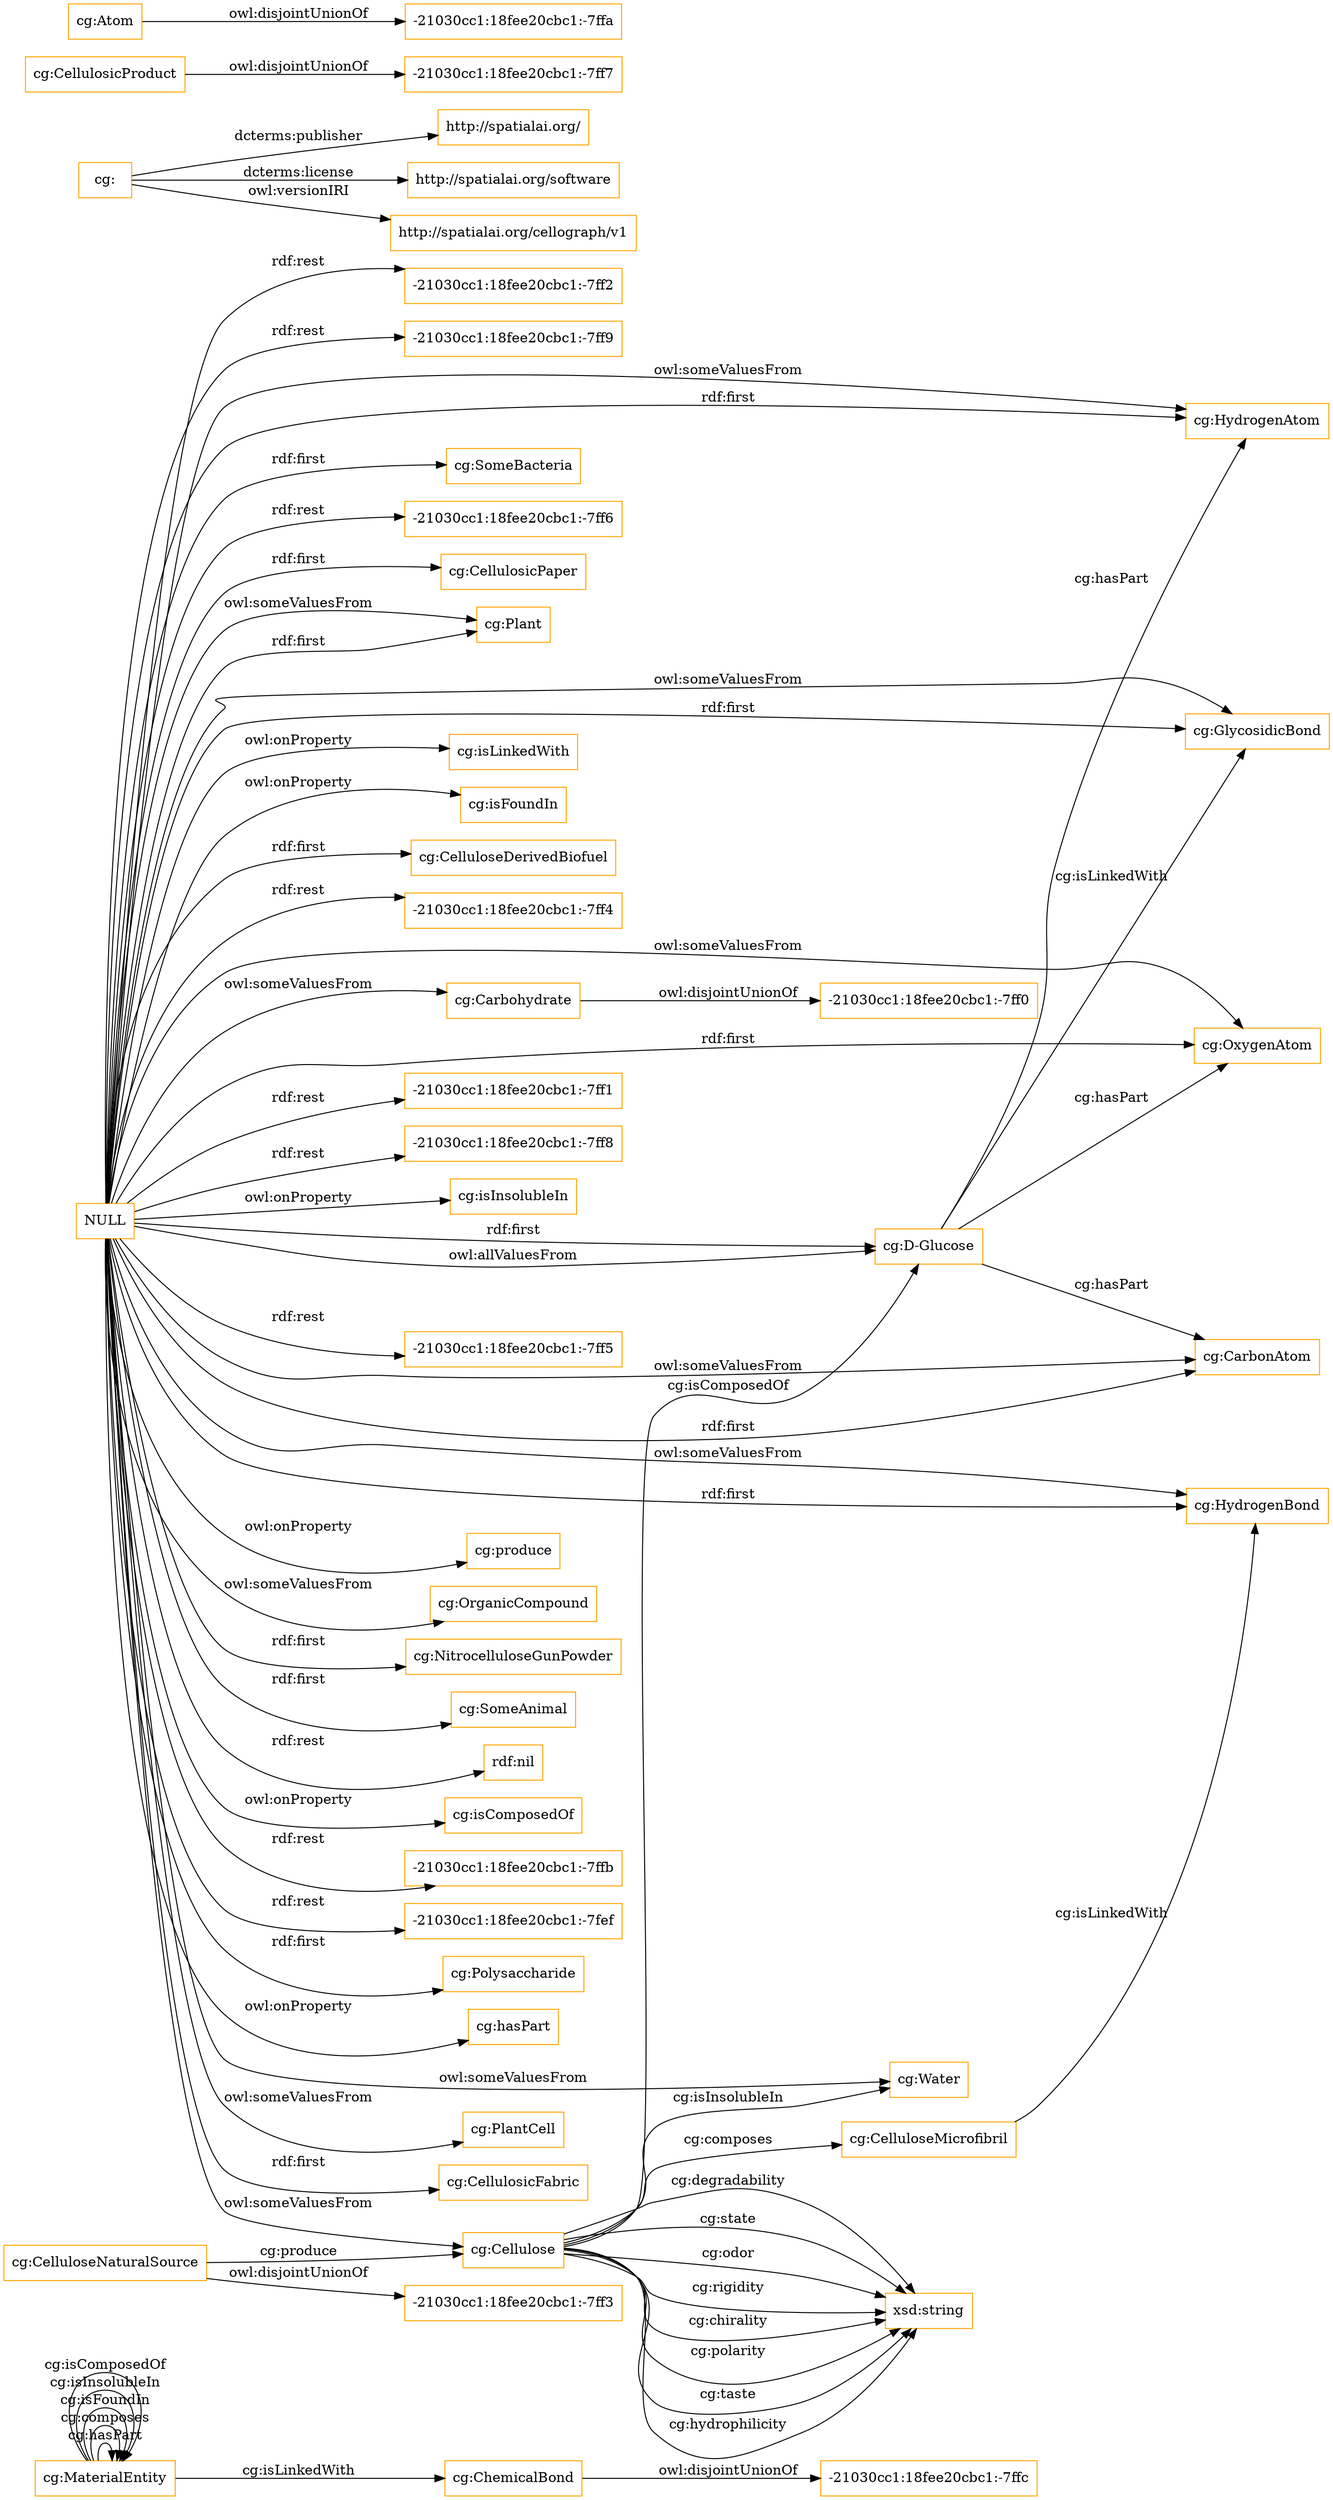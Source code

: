 digraph ar2dtool_diagram { 
rankdir=LR;
size="1501"
node [shape = rectangle, color="orange"]; "cg:MaterialEntity" ; /*classes style*/
	"NULL" -> "cg:D-Glucose" [ label = "rdf:first" ];
	"NULL" -> "cg:SomeBacteria" [ label = "rdf:first" ];
	"NULL" -> "-21030cc1:18fee20cbc1:-7ff6" [ label = "rdf:rest" ];
	"NULL" -> "cg:CellulosicPaper" [ label = "rdf:first" ];
	"NULL" -> "cg:Plant" [ label = "owl:someValuesFrom" ];
	"NULL" -> "cg:HydrogenAtom" [ label = "owl:someValuesFrom" ];
	"NULL" -> "cg:isLinkedWith" [ label = "owl:onProperty" ];
	"NULL" -> "cg:isFoundIn" [ label = "owl:onProperty" ];
	"NULL" -> "cg:CelluloseDerivedBiofuel" [ label = "rdf:first" ];
	"NULL" -> "-21030cc1:18fee20cbc1:-7ff4" [ label = "rdf:rest" ];
	"NULL" -> "cg:HydrogenBond" [ label = "owl:someValuesFrom" ];
	"NULL" -> "cg:Carbohydrate" [ label = "owl:someValuesFrom" ];
	"NULL" -> "-21030cc1:18fee20cbc1:-7ff1" [ label = "rdf:rest" ];
	"NULL" -> "-21030cc1:18fee20cbc1:-7ff8" [ label = "rdf:rest" ];
	"NULL" -> "cg:isInsolubleIn" [ label = "owl:onProperty" ];
	"NULL" -> "cg:GlycosidicBond" [ label = "rdf:first" ];
	"NULL" -> "-21030cc1:18fee20cbc1:-7ff5" [ label = "rdf:rest" ];
	"NULL" -> "cg:OxygenAtom" [ label = "owl:someValuesFrom" ];
	"NULL" -> "cg:CarbonAtom" [ label = "owl:someValuesFrom" ];
	"NULL" -> "cg:produce" [ label = "owl:onProperty" ];
	"NULL" -> "cg:OrganicCompound" [ label = "owl:someValuesFrom" ];
	"NULL" -> "cg:NitrocelluloseGunPowder" [ label = "rdf:first" ];
	"NULL" -> "cg:SomeAnimal" [ label = "rdf:first" ];
	"NULL" -> "rdf:nil" [ label = "rdf:rest" ];
	"NULL" -> "cg:isComposedOf" [ label = "owl:onProperty" ];
	"NULL" -> "-21030cc1:18fee20cbc1:-7ffb" [ label = "rdf:rest" ];
	"NULL" -> "cg:Cellulose" [ label = "owl:someValuesFrom" ];
	"NULL" -> "-21030cc1:18fee20cbc1:-7fef" [ label = "rdf:rest" ];
	"NULL" -> "cg:Polysaccharide" [ label = "rdf:first" ];
	"NULL" -> "cg:D-Glucose" [ label = "owl:allValuesFrom" ];
	"NULL" -> "cg:hasPart" [ label = "owl:onProperty" ];
	"NULL" -> "cg:HydrogenAtom" [ label = "rdf:first" ];
	"NULL" -> "cg:GlycosidicBond" [ label = "owl:someValuesFrom" ];
	"NULL" -> "cg:Water" [ label = "owl:someValuesFrom" ];
	"NULL" -> "cg:CarbonAtom" [ label = "rdf:first" ];
	"NULL" -> "cg:PlantCell" [ label = "owl:someValuesFrom" ];
	"NULL" -> "cg:CellulosicFabric" [ label = "rdf:first" ];
	"NULL" -> "cg:HydrogenBond" [ label = "rdf:first" ];
	"NULL" -> "cg:Plant" [ label = "rdf:first" ];
	"NULL" -> "-21030cc1:18fee20cbc1:-7ff2" [ label = "rdf:rest" ];
	"NULL" -> "-21030cc1:18fee20cbc1:-7ff9" [ label = "rdf:rest" ];
	"NULL" -> "cg:OxygenAtom" [ label = "rdf:first" ];
	"cg:Cellulose" -> "cg:Water" [ label = "cg:isInsolubleIn" ];
	"cg:Cellulose" -> "cg:CelluloseMicrofibril" [ label = "cg:composes" ];
	"cg:Cellulose" -> "cg:D-Glucose" [ label = "cg:isComposedOf" ];
	"cg:" -> "http://spatialai.org/" [ label = "dcterms:publisher" ];
	"cg:" -> "http://spatialai.org/software" [ label = "dcterms:license" ];
	"cg:" -> "http://spatialai.org/cellograph/v1" [ label = "owl:versionIRI" ];
	"cg:D-Glucose" -> "cg:GlycosidicBond" [ label = "cg:isLinkedWith" ];
	"cg:D-Glucose" -> "cg:OxygenAtom" [ label = "cg:hasPart" ];
	"cg:D-Glucose" -> "cg:HydrogenAtom" [ label = "cg:hasPart" ];
	"cg:D-Glucose" -> "cg:CarbonAtom" [ label = "cg:hasPart" ];
	"cg:ChemicalBond" -> "-21030cc1:18fee20cbc1:-7ffc" [ label = "owl:disjointUnionOf" ];
	"cg:CellulosicProduct" -> "-21030cc1:18fee20cbc1:-7ff7" [ label = "owl:disjointUnionOf" ];
	"cg:Atom" -> "-21030cc1:18fee20cbc1:-7ffa" [ label = "owl:disjointUnionOf" ];
	"cg:CelluloseMicrofibril" -> "cg:HydrogenBond" [ label = "cg:isLinkedWith" ];
	"cg:Carbohydrate" -> "-21030cc1:18fee20cbc1:-7ff0" [ label = "owl:disjointUnionOf" ];
	"cg:CelluloseNaturalSource" -> "-21030cc1:18fee20cbc1:-7ff3" [ label = "owl:disjointUnionOf" ];
	"cg:MaterialEntity" -> "cg:MaterialEntity" [ label = "cg:hasPart" ];
	"cg:MaterialEntity" -> "cg:MaterialEntity" [ label = "cg:composes" ];
	"cg:Cellulose" -> "xsd:string" [ label = "cg:chirality" ];
	"cg:MaterialEntity" -> "cg:MaterialEntity" [ label = "cg:isFoundIn" ];
	"cg:MaterialEntity" -> "cg:ChemicalBond" [ label = "cg:isLinkedWith" ];
	"cg:Cellulose" -> "xsd:string" [ label = "cg:polarity" ];
	"cg:Cellulose" -> "xsd:string" [ label = "cg:taste" ];
	"cg:Cellulose" -> "xsd:string" [ label = "cg:hydrophilicity" ];
	"cg:Cellulose" -> "xsd:string" [ label = "cg:degradability" ];
	"cg:Cellulose" -> "xsd:string" [ label = "cg:state" ];
	"cg:Cellulose" -> "xsd:string" [ label = "cg:odor" ];
	"cg:MaterialEntity" -> "cg:MaterialEntity" [ label = "cg:isInsolubleIn" ];
	"cg:CelluloseNaturalSource" -> "cg:Cellulose" [ label = "cg:produce" ];
	"cg:Cellulose" -> "xsd:string" [ label = "cg:rigidity" ];
	"cg:MaterialEntity" -> "cg:MaterialEntity" [ label = "cg:isComposedOf" ];

}
